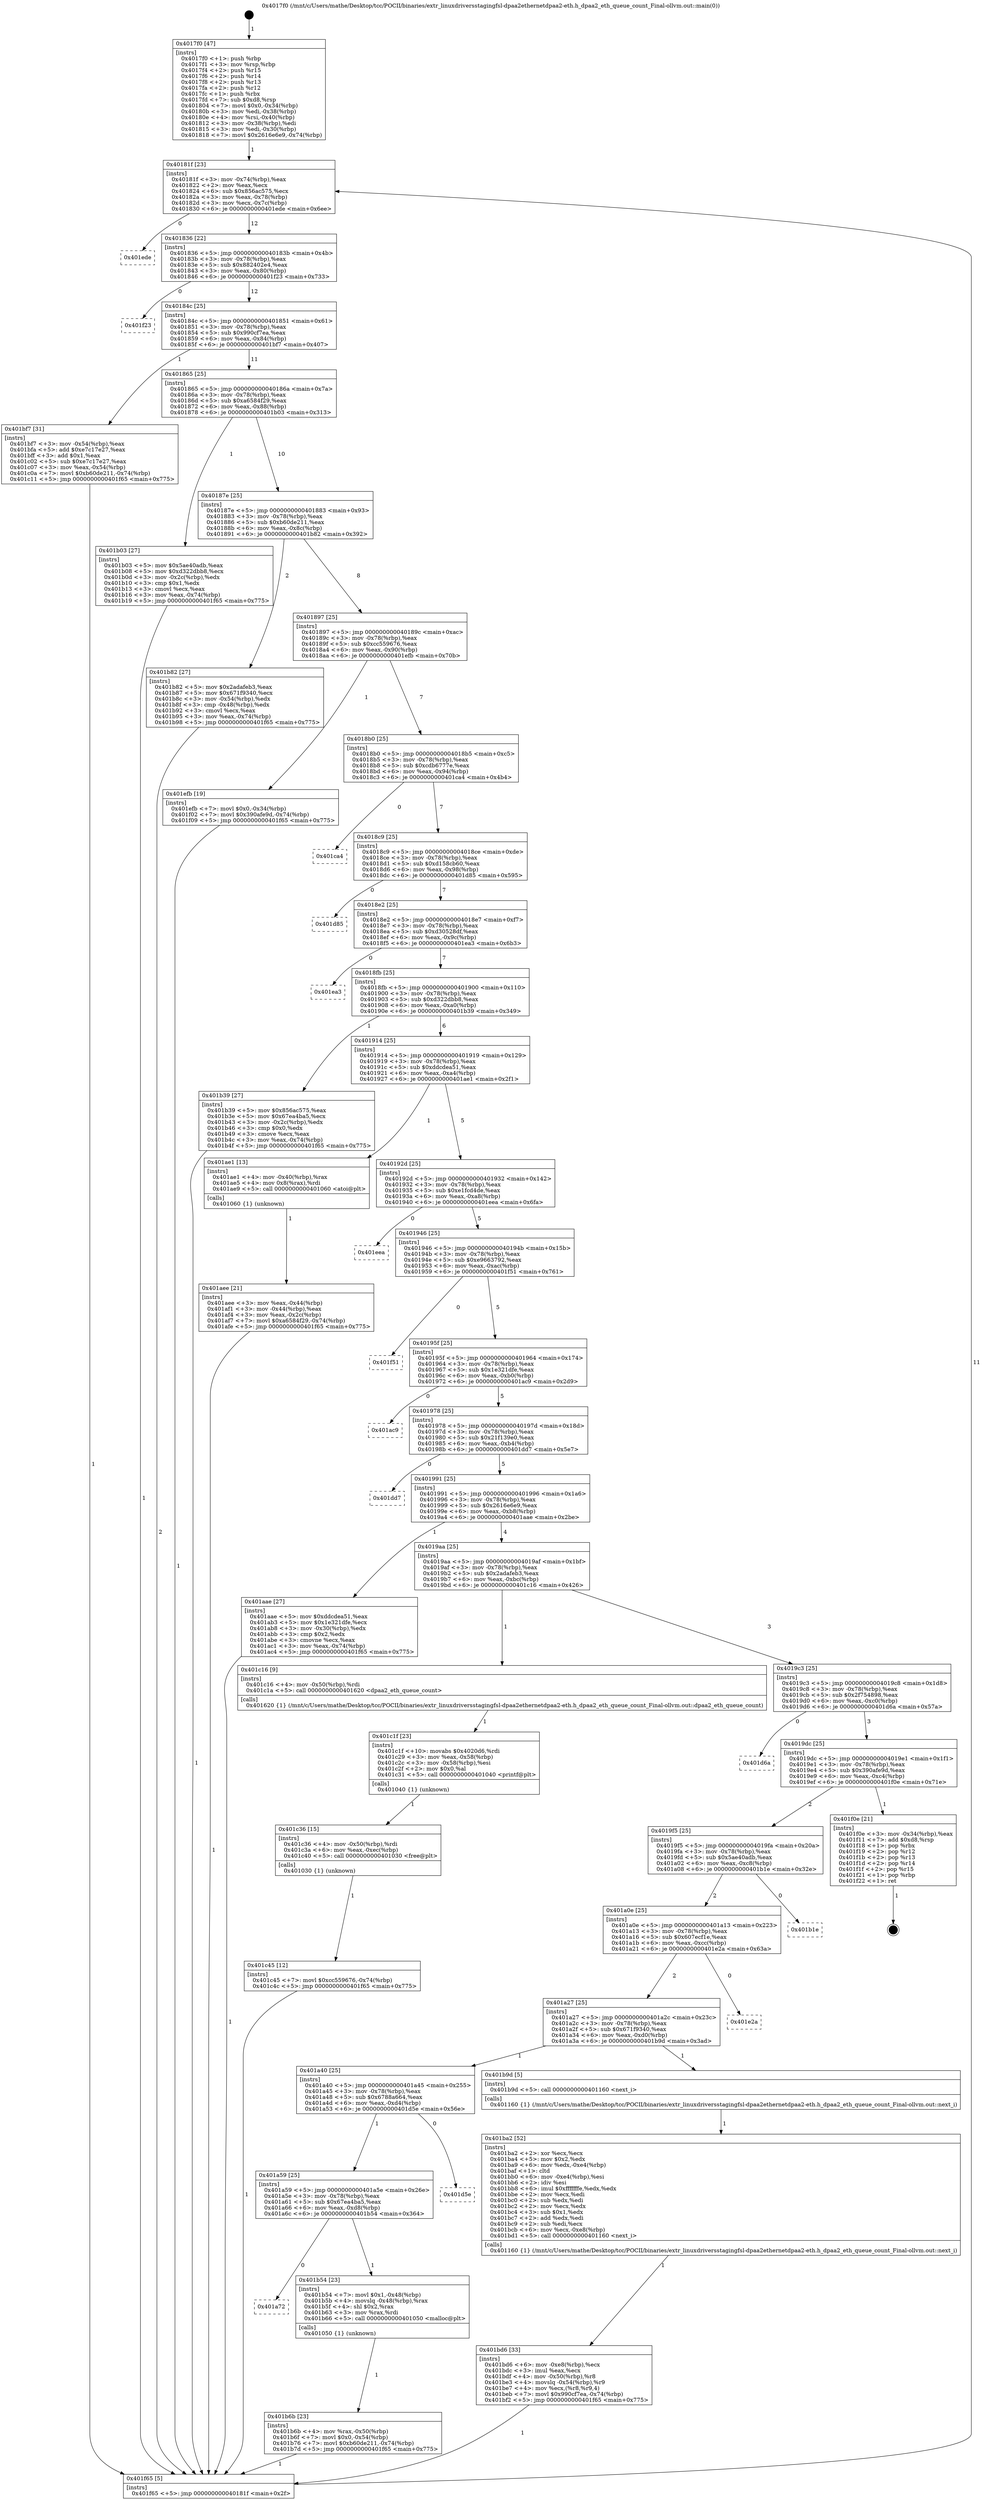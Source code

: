 digraph "0x4017f0" {
  label = "0x4017f0 (/mnt/c/Users/mathe/Desktop/tcc/POCII/binaries/extr_linuxdriversstagingfsl-dpaa2ethernetdpaa2-eth.h_dpaa2_eth_queue_count_Final-ollvm.out::main(0))"
  labelloc = "t"
  node[shape=record]

  Entry [label="",width=0.3,height=0.3,shape=circle,fillcolor=black,style=filled]
  "0x40181f" [label="{
     0x40181f [23]\l
     | [instrs]\l
     &nbsp;&nbsp;0x40181f \<+3\>: mov -0x74(%rbp),%eax\l
     &nbsp;&nbsp;0x401822 \<+2\>: mov %eax,%ecx\l
     &nbsp;&nbsp;0x401824 \<+6\>: sub $0x856ac575,%ecx\l
     &nbsp;&nbsp;0x40182a \<+3\>: mov %eax,-0x78(%rbp)\l
     &nbsp;&nbsp;0x40182d \<+3\>: mov %ecx,-0x7c(%rbp)\l
     &nbsp;&nbsp;0x401830 \<+6\>: je 0000000000401ede \<main+0x6ee\>\l
  }"]
  "0x401ede" [label="{
     0x401ede\l
  }", style=dashed]
  "0x401836" [label="{
     0x401836 [22]\l
     | [instrs]\l
     &nbsp;&nbsp;0x401836 \<+5\>: jmp 000000000040183b \<main+0x4b\>\l
     &nbsp;&nbsp;0x40183b \<+3\>: mov -0x78(%rbp),%eax\l
     &nbsp;&nbsp;0x40183e \<+5\>: sub $0x882402e4,%eax\l
     &nbsp;&nbsp;0x401843 \<+3\>: mov %eax,-0x80(%rbp)\l
     &nbsp;&nbsp;0x401846 \<+6\>: je 0000000000401f23 \<main+0x733\>\l
  }"]
  Exit [label="",width=0.3,height=0.3,shape=circle,fillcolor=black,style=filled,peripheries=2]
  "0x401f23" [label="{
     0x401f23\l
  }", style=dashed]
  "0x40184c" [label="{
     0x40184c [25]\l
     | [instrs]\l
     &nbsp;&nbsp;0x40184c \<+5\>: jmp 0000000000401851 \<main+0x61\>\l
     &nbsp;&nbsp;0x401851 \<+3\>: mov -0x78(%rbp),%eax\l
     &nbsp;&nbsp;0x401854 \<+5\>: sub $0x990cf7ea,%eax\l
     &nbsp;&nbsp;0x401859 \<+6\>: mov %eax,-0x84(%rbp)\l
     &nbsp;&nbsp;0x40185f \<+6\>: je 0000000000401bf7 \<main+0x407\>\l
  }"]
  "0x401c45" [label="{
     0x401c45 [12]\l
     | [instrs]\l
     &nbsp;&nbsp;0x401c45 \<+7\>: movl $0xcc559676,-0x74(%rbp)\l
     &nbsp;&nbsp;0x401c4c \<+5\>: jmp 0000000000401f65 \<main+0x775\>\l
  }"]
  "0x401bf7" [label="{
     0x401bf7 [31]\l
     | [instrs]\l
     &nbsp;&nbsp;0x401bf7 \<+3\>: mov -0x54(%rbp),%eax\l
     &nbsp;&nbsp;0x401bfa \<+5\>: add $0xe7c17e27,%eax\l
     &nbsp;&nbsp;0x401bff \<+3\>: add $0x1,%eax\l
     &nbsp;&nbsp;0x401c02 \<+5\>: sub $0xe7c17e27,%eax\l
     &nbsp;&nbsp;0x401c07 \<+3\>: mov %eax,-0x54(%rbp)\l
     &nbsp;&nbsp;0x401c0a \<+7\>: movl $0xb60de211,-0x74(%rbp)\l
     &nbsp;&nbsp;0x401c11 \<+5\>: jmp 0000000000401f65 \<main+0x775\>\l
  }"]
  "0x401865" [label="{
     0x401865 [25]\l
     | [instrs]\l
     &nbsp;&nbsp;0x401865 \<+5\>: jmp 000000000040186a \<main+0x7a\>\l
     &nbsp;&nbsp;0x40186a \<+3\>: mov -0x78(%rbp),%eax\l
     &nbsp;&nbsp;0x40186d \<+5\>: sub $0xa6584f29,%eax\l
     &nbsp;&nbsp;0x401872 \<+6\>: mov %eax,-0x88(%rbp)\l
     &nbsp;&nbsp;0x401878 \<+6\>: je 0000000000401b03 \<main+0x313\>\l
  }"]
  "0x401c36" [label="{
     0x401c36 [15]\l
     | [instrs]\l
     &nbsp;&nbsp;0x401c36 \<+4\>: mov -0x50(%rbp),%rdi\l
     &nbsp;&nbsp;0x401c3a \<+6\>: mov %eax,-0xec(%rbp)\l
     &nbsp;&nbsp;0x401c40 \<+5\>: call 0000000000401030 \<free@plt\>\l
     | [calls]\l
     &nbsp;&nbsp;0x401030 \{1\} (unknown)\l
  }"]
  "0x401b03" [label="{
     0x401b03 [27]\l
     | [instrs]\l
     &nbsp;&nbsp;0x401b03 \<+5\>: mov $0x5ae40adb,%eax\l
     &nbsp;&nbsp;0x401b08 \<+5\>: mov $0xd322dbb8,%ecx\l
     &nbsp;&nbsp;0x401b0d \<+3\>: mov -0x2c(%rbp),%edx\l
     &nbsp;&nbsp;0x401b10 \<+3\>: cmp $0x1,%edx\l
     &nbsp;&nbsp;0x401b13 \<+3\>: cmovl %ecx,%eax\l
     &nbsp;&nbsp;0x401b16 \<+3\>: mov %eax,-0x74(%rbp)\l
     &nbsp;&nbsp;0x401b19 \<+5\>: jmp 0000000000401f65 \<main+0x775\>\l
  }"]
  "0x40187e" [label="{
     0x40187e [25]\l
     | [instrs]\l
     &nbsp;&nbsp;0x40187e \<+5\>: jmp 0000000000401883 \<main+0x93\>\l
     &nbsp;&nbsp;0x401883 \<+3\>: mov -0x78(%rbp),%eax\l
     &nbsp;&nbsp;0x401886 \<+5\>: sub $0xb60de211,%eax\l
     &nbsp;&nbsp;0x40188b \<+6\>: mov %eax,-0x8c(%rbp)\l
     &nbsp;&nbsp;0x401891 \<+6\>: je 0000000000401b82 \<main+0x392\>\l
  }"]
  "0x401c1f" [label="{
     0x401c1f [23]\l
     | [instrs]\l
     &nbsp;&nbsp;0x401c1f \<+10\>: movabs $0x4020d6,%rdi\l
     &nbsp;&nbsp;0x401c29 \<+3\>: mov %eax,-0x58(%rbp)\l
     &nbsp;&nbsp;0x401c2c \<+3\>: mov -0x58(%rbp),%esi\l
     &nbsp;&nbsp;0x401c2f \<+2\>: mov $0x0,%al\l
     &nbsp;&nbsp;0x401c31 \<+5\>: call 0000000000401040 \<printf@plt\>\l
     | [calls]\l
     &nbsp;&nbsp;0x401040 \{1\} (unknown)\l
  }"]
  "0x401b82" [label="{
     0x401b82 [27]\l
     | [instrs]\l
     &nbsp;&nbsp;0x401b82 \<+5\>: mov $0x2adafeb3,%eax\l
     &nbsp;&nbsp;0x401b87 \<+5\>: mov $0x671f9340,%ecx\l
     &nbsp;&nbsp;0x401b8c \<+3\>: mov -0x54(%rbp),%edx\l
     &nbsp;&nbsp;0x401b8f \<+3\>: cmp -0x48(%rbp),%edx\l
     &nbsp;&nbsp;0x401b92 \<+3\>: cmovl %ecx,%eax\l
     &nbsp;&nbsp;0x401b95 \<+3\>: mov %eax,-0x74(%rbp)\l
     &nbsp;&nbsp;0x401b98 \<+5\>: jmp 0000000000401f65 \<main+0x775\>\l
  }"]
  "0x401897" [label="{
     0x401897 [25]\l
     | [instrs]\l
     &nbsp;&nbsp;0x401897 \<+5\>: jmp 000000000040189c \<main+0xac\>\l
     &nbsp;&nbsp;0x40189c \<+3\>: mov -0x78(%rbp),%eax\l
     &nbsp;&nbsp;0x40189f \<+5\>: sub $0xcc559676,%eax\l
     &nbsp;&nbsp;0x4018a4 \<+6\>: mov %eax,-0x90(%rbp)\l
     &nbsp;&nbsp;0x4018aa \<+6\>: je 0000000000401efb \<main+0x70b\>\l
  }"]
  "0x401bd6" [label="{
     0x401bd6 [33]\l
     | [instrs]\l
     &nbsp;&nbsp;0x401bd6 \<+6\>: mov -0xe8(%rbp),%ecx\l
     &nbsp;&nbsp;0x401bdc \<+3\>: imul %eax,%ecx\l
     &nbsp;&nbsp;0x401bdf \<+4\>: mov -0x50(%rbp),%r8\l
     &nbsp;&nbsp;0x401be3 \<+4\>: movslq -0x54(%rbp),%r9\l
     &nbsp;&nbsp;0x401be7 \<+4\>: mov %ecx,(%r8,%r9,4)\l
     &nbsp;&nbsp;0x401beb \<+7\>: movl $0x990cf7ea,-0x74(%rbp)\l
     &nbsp;&nbsp;0x401bf2 \<+5\>: jmp 0000000000401f65 \<main+0x775\>\l
  }"]
  "0x401efb" [label="{
     0x401efb [19]\l
     | [instrs]\l
     &nbsp;&nbsp;0x401efb \<+7\>: movl $0x0,-0x34(%rbp)\l
     &nbsp;&nbsp;0x401f02 \<+7\>: movl $0x390afe9d,-0x74(%rbp)\l
     &nbsp;&nbsp;0x401f09 \<+5\>: jmp 0000000000401f65 \<main+0x775\>\l
  }"]
  "0x4018b0" [label="{
     0x4018b0 [25]\l
     | [instrs]\l
     &nbsp;&nbsp;0x4018b0 \<+5\>: jmp 00000000004018b5 \<main+0xc5\>\l
     &nbsp;&nbsp;0x4018b5 \<+3\>: mov -0x78(%rbp),%eax\l
     &nbsp;&nbsp;0x4018b8 \<+5\>: sub $0xcdb6777e,%eax\l
     &nbsp;&nbsp;0x4018bd \<+6\>: mov %eax,-0x94(%rbp)\l
     &nbsp;&nbsp;0x4018c3 \<+6\>: je 0000000000401ca4 \<main+0x4b4\>\l
  }"]
  "0x401ba2" [label="{
     0x401ba2 [52]\l
     | [instrs]\l
     &nbsp;&nbsp;0x401ba2 \<+2\>: xor %ecx,%ecx\l
     &nbsp;&nbsp;0x401ba4 \<+5\>: mov $0x2,%edx\l
     &nbsp;&nbsp;0x401ba9 \<+6\>: mov %edx,-0xe4(%rbp)\l
     &nbsp;&nbsp;0x401baf \<+1\>: cltd\l
     &nbsp;&nbsp;0x401bb0 \<+6\>: mov -0xe4(%rbp),%esi\l
     &nbsp;&nbsp;0x401bb6 \<+2\>: idiv %esi\l
     &nbsp;&nbsp;0x401bb8 \<+6\>: imul $0xfffffffe,%edx,%edx\l
     &nbsp;&nbsp;0x401bbe \<+2\>: mov %ecx,%edi\l
     &nbsp;&nbsp;0x401bc0 \<+2\>: sub %edx,%edi\l
     &nbsp;&nbsp;0x401bc2 \<+2\>: mov %ecx,%edx\l
     &nbsp;&nbsp;0x401bc4 \<+3\>: sub $0x1,%edx\l
     &nbsp;&nbsp;0x401bc7 \<+2\>: add %edx,%edi\l
     &nbsp;&nbsp;0x401bc9 \<+2\>: sub %edi,%ecx\l
     &nbsp;&nbsp;0x401bcb \<+6\>: mov %ecx,-0xe8(%rbp)\l
     &nbsp;&nbsp;0x401bd1 \<+5\>: call 0000000000401160 \<next_i\>\l
     | [calls]\l
     &nbsp;&nbsp;0x401160 \{1\} (/mnt/c/Users/mathe/Desktop/tcc/POCII/binaries/extr_linuxdriversstagingfsl-dpaa2ethernetdpaa2-eth.h_dpaa2_eth_queue_count_Final-ollvm.out::next_i)\l
  }"]
  "0x401ca4" [label="{
     0x401ca4\l
  }", style=dashed]
  "0x4018c9" [label="{
     0x4018c9 [25]\l
     | [instrs]\l
     &nbsp;&nbsp;0x4018c9 \<+5\>: jmp 00000000004018ce \<main+0xde\>\l
     &nbsp;&nbsp;0x4018ce \<+3\>: mov -0x78(%rbp),%eax\l
     &nbsp;&nbsp;0x4018d1 \<+5\>: sub $0xd158cb60,%eax\l
     &nbsp;&nbsp;0x4018d6 \<+6\>: mov %eax,-0x98(%rbp)\l
     &nbsp;&nbsp;0x4018dc \<+6\>: je 0000000000401d85 \<main+0x595\>\l
  }"]
  "0x401b6b" [label="{
     0x401b6b [23]\l
     | [instrs]\l
     &nbsp;&nbsp;0x401b6b \<+4\>: mov %rax,-0x50(%rbp)\l
     &nbsp;&nbsp;0x401b6f \<+7\>: movl $0x0,-0x54(%rbp)\l
     &nbsp;&nbsp;0x401b76 \<+7\>: movl $0xb60de211,-0x74(%rbp)\l
     &nbsp;&nbsp;0x401b7d \<+5\>: jmp 0000000000401f65 \<main+0x775\>\l
  }"]
  "0x401d85" [label="{
     0x401d85\l
  }", style=dashed]
  "0x4018e2" [label="{
     0x4018e2 [25]\l
     | [instrs]\l
     &nbsp;&nbsp;0x4018e2 \<+5\>: jmp 00000000004018e7 \<main+0xf7\>\l
     &nbsp;&nbsp;0x4018e7 \<+3\>: mov -0x78(%rbp),%eax\l
     &nbsp;&nbsp;0x4018ea \<+5\>: sub $0xd30528df,%eax\l
     &nbsp;&nbsp;0x4018ef \<+6\>: mov %eax,-0x9c(%rbp)\l
     &nbsp;&nbsp;0x4018f5 \<+6\>: je 0000000000401ea3 \<main+0x6b3\>\l
  }"]
  "0x401a72" [label="{
     0x401a72\l
  }", style=dashed]
  "0x401ea3" [label="{
     0x401ea3\l
  }", style=dashed]
  "0x4018fb" [label="{
     0x4018fb [25]\l
     | [instrs]\l
     &nbsp;&nbsp;0x4018fb \<+5\>: jmp 0000000000401900 \<main+0x110\>\l
     &nbsp;&nbsp;0x401900 \<+3\>: mov -0x78(%rbp),%eax\l
     &nbsp;&nbsp;0x401903 \<+5\>: sub $0xd322dbb8,%eax\l
     &nbsp;&nbsp;0x401908 \<+6\>: mov %eax,-0xa0(%rbp)\l
     &nbsp;&nbsp;0x40190e \<+6\>: je 0000000000401b39 \<main+0x349\>\l
  }"]
  "0x401b54" [label="{
     0x401b54 [23]\l
     | [instrs]\l
     &nbsp;&nbsp;0x401b54 \<+7\>: movl $0x1,-0x48(%rbp)\l
     &nbsp;&nbsp;0x401b5b \<+4\>: movslq -0x48(%rbp),%rax\l
     &nbsp;&nbsp;0x401b5f \<+4\>: shl $0x2,%rax\l
     &nbsp;&nbsp;0x401b63 \<+3\>: mov %rax,%rdi\l
     &nbsp;&nbsp;0x401b66 \<+5\>: call 0000000000401050 \<malloc@plt\>\l
     | [calls]\l
     &nbsp;&nbsp;0x401050 \{1\} (unknown)\l
  }"]
  "0x401b39" [label="{
     0x401b39 [27]\l
     | [instrs]\l
     &nbsp;&nbsp;0x401b39 \<+5\>: mov $0x856ac575,%eax\l
     &nbsp;&nbsp;0x401b3e \<+5\>: mov $0x67ea4ba5,%ecx\l
     &nbsp;&nbsp;0x401b43 \<+3\>: mov -0x2c(%rbp),%edx\l
     &nbsp;&nbsp;0x401b46 \<+3\>: cmp $0x0,%edx\l
     &nbsp;&nbsp;0x401b49 \<+3\>: cmove %ecx,%eax\l
     &nbsp;&nbsp;0x401b4c \<+3\>: mov %eax,-0x74(%rbp)\l
     &nbsp;&nbsp;0x401b4f \<+5\>: jmp 0000000000401f65 \<main+0x775\>\l
  }"]
  "0x401914" [label="{
     0x401914 [25]\l
     | [instrs]\l
     &nbsp;&nbsp;0x401914 \<+5\>: jmp 0000000000401919 \<main+0x129\>\l
     &nbsp;&nbsp;0x401919 \<+3\>: mov -0x78(%rbp),%eax\l
     &nbsp;&nbsp;0x40191c \<+5\>: sub $0xddcdea51,%eax\l
     &nbsp;&nbsp;0x401921 \<+6\>: mov %eax,-0xa4(%rbp)\l
     &nbsp;&nbsp;0x401927 \<+6\>: je 0000000000401ae1 \<main+0x2f1\>\l
  }"]
  "0x401a59" [label="{
     0x401a59 [25]\l
     | [instrs]\l
     &nbsp;&nbsp;0x401a59 \<+5\>: jmp 0000000000401a5e \<main+0x26e\>\l
     &nbsp;&nbsp;0x401a5e \<+3\>: mov -0x78(%rbp),%eax\l
     &nbsp;&nbsp;0x401a61 \<+5\>: sub $0x67ea4ba5,%eax\l
     &nbsp;&nbsp;0x401a66 \<+6\>: mov %eax,-0xd8(%rbp)\l
     &nbsp;&nbsp;0x401a6c \<+6\>: je 0000000000401b54 \<main+0x364\>\l
  }"]
  "0x401ae1" [label="{
     0x401ae1 [13]\l
     | [instrs]\l
     &nbsp;&nbsp;0x401ae1 \<+4\>: mov -0x40(%rbp),%rax\l
     &nbsp;&nbsp;0x401ae5 \<+4\>: mov 0x8(%rax),%rdi\l
     &nbsp;&nbsp;0x401ae9 \<+5\>: call 0000000000401060 \<atoi@plt\>\l
     | [calls]\l
     &nbsp;&nbsp;0x401060 \{1\} (unknown)\l
  }"]
  "0x40192d" [label="{
     0x40192d [25]\l
     | [instrs]\l
     &nbsp;&nbsp;0x40192d \<+5\>: jmp 0000000000401932 \<main+0x142\>\l
     &nbsp;&nbsp;0x401932 \<+3\>: mov -0x78(%rbp),%eax\l
     &nbsp;&nbsp;0x401935 \<+5\>: sub $0xe1fcd4de,%eax\l
     &nbsp;&nbsp;0x40193a \<+6\>: mov %eax,-0xa8(%rbp)\l
     &nbsp;&nbsp;0x401940 \<+6\>: je 0000000000401eea \<main+0x6fa\>\l
  }"]
  "0x401d5e" [label="{
     0x401d5e\l
  }", style=dashed]
  "0x401eea" [label="{
     0x401eea\l
  }", style=dashed]
  "0x401946" [label="{
     0x401946 [25]\l
     | [instrs]\l
     &nbsp;&nbsp;0x401946 \<+5\>: jmp 000000000040194b \<main+0x15b\>\l
     &nbsp;&nbsp;0x40194b \<+3\>: mov -0x78(%rbp),%eax\l
     &nbsp;&nbsp;0x40194e \<+5\>: sub $0xe9663792,%eax\l
     &nbsp;&nbsp;0x401953 \<+6\>: mov %eax,-0xac(%rbp)\l
     &nbsp;&nbsp;0x401959 \<+6\>: je 0000000000401f51 \<main+0x761\>\l
  }"]
  "0x401a40" [label="{
     0x401a40 [25]\l
     | [instrs]\l
     &nbsp;&nbsp;0x401a40 \<+5\>: jmp 0000000000401a45 \<main+0x255\>\l
     &nbsp;&nbsp;0x401a45 \<+3\>: mov -0x78(%rbp),%eax\l
     &nbsp;&nbsp;0x401a48 \<+5\>: sub $0x6788a664,%eax\l
     &nbsp;&nbsp;0x401a4d \<+6\>: mov %eax,-0xd4(%rbp)\l
     &nbsp;&nbsp;0x401a53 \<+6\>: je 0000000000401d5e \<main+0x56e\>\l
  }"]
  "0x401f51" [label="{
     0x401f51\l
  }", style=dashed]
  "0x40195f" [label="{
     0x40195f [25]\l
     | [instrs]\l
     &nbsp;&nbsp;0x40195f \<+5\>: jmp 0000000000401964 \<main+0x174\>\l
     &nbsp;&nbsp;0x401964 \<+3\>: mov -0x78(%rbp),%eax\l
     &nbsp;&nbsp;0x401967 \<+5\>: sub $0x1e321dfe,%eax\l
     &nbsp;&nbsp;0x40196c \<+6\>: mov %eax,-0xb0(%rbp)\l
     &nbsp;&nbsp;0x401972 \<+6\>: je 0000000000401ac9 \<main+0x2d9\>\l
  }"]
  "0x401b9d" [label="{
     0x401b9d [5]\l
     | [instrs]\l
     &nbsp;&nbsp;0x401b9d \<+5\>: call 0000000000401160 \<next_i\>\l
     | [calls]\l
     &nbsp;&nbsp;0x401160 \{1\} (/mnt/c/Users/mathe/Desktop/tcc/POCII/binaries/extr_linuxdriversstagingfsl-dpaa2ethernetdpaa2-eth.h_dpaa2_eth_queue_count_Final-ollvm.out::next_i)\l
  }"]
  "0x401ac9" [label="{
     0x401ac9\l
  }", style=dashed]
  "0x401978" [label="{
     0x401978 [25]\l
     | [instrs]\l
     &nbsp;&nbsp;0x401978 \<+5\>: jmp 000000000040197d \<main+0x18d\>\l
     &nbsp;&nbsp;0x40197d \<+3\>: mov -0x78(%rbp),%eax\l
     &nbsp;&nbsp;0x401980 \<+5\>: sub $0x21f139e0,%eax\l
     &nbsp;&nbsp;0x401985 \<+6\>: mov %eax,-0xb4(%rbp)\l
     &nbsp;&nbsp;0x40198b \<+6\>: je 0000000000401dd7 \<main+0x5e7\>\l
  }"]
  "0x401a27" [label="{
     0x401a27 [25]\l
     | [instrs]\l
     &nbsp;&nbsp;0x401a27 \<+5\>: jmp 0000000000401a2c \<main+0x23c\>\l
     &nbsp;&nbsp;0x401a2c \<+3\>: mov -0x78(%rbp),%eax\l
     &nbsp;&nbsp;0x401a2f \<+5\>: sub $0x671f9340,%eax\l
     &nbsp;&nbsp;0x401a34 \<+6\>: mov %eax,-0xd0(%rbp)\l
     &nbsp;&nbsp;0x401a3a \<+6\>: je 0000000000401b9d \<main+0x3ad\>\l
  }"]
  "0x401dd7" [label="{
     0x401dd7\l
  }", style=dashed]
  "0x401991" [label="{
     0x401991 [25]\l
     | [instrs]\l
     &nbsp;&nbsp;0x401991 \<+5\>: jmp 0000000000401996 \<main+0x1a6\>\l
     &nbsp;&nbsp;0x401996 \<+3\>: mov -0x78(%rbp),%eax\l
     &nbsp;&nbsp;0x401999 \<+5\>: sub $0x2616e6e9,%eax\l
     &nbsp;&nbsp;0x40199e \<+6\>: mov %eax,-0xb8(%rbp)\l
     &nbsp;&nbsp;0x4019a4 \<+6\>: je 0000000000401aae \<main+0x2be\>\l
  }"]
  "0x401e2a" [label="{
     0x401e2a\l
  }", style=dashed]
  "0x401aae" [label="{
     0x401aae [27]\l
     | [instrs]\l
     &nbsp;&nbsp;0x401aae \<+5\>: mov $0xddcdea51,%eax\l
     &nbsp;&nbsp;0x401ab3 \<+5\>: mov $0x1e321dfe,%ecx\l
     &nbsp;&nbsp;0x401ab8 \<+3\>: mov -0x30(%rbp),%edx\l
     &nbsp;&nbsp;0x401abb \<+3\>: cmp $0x2,%edx\l
     &nbsp;&nbsp;0x401abe \<+3\>: cmovne %ecx,%eax\l
     &nbsp;&nbsp;0x401ac1 \<+3\>: mov %eax,-0x74(%rbp)\l
     &nbsp;&nbsp;0x401ac4 \<+5\>: jmp 0000000000401f65 \<main+0x775\>\l
  }"]
  "0x4019aa" [label="{
     0x4019aa [25]\l
     | [instrs]\l
     &nbsp;&nbsp;0x4019aa \<+5\>: jmp 00000000004019af \<main+0x1bf\>\l
     &nbsp;&nbsp;0x4019af \<+3\>: mov -0x78(%rbp),%eax\l
     &nbsp;&nbsp;0x4019b2 \<+5\>: sub $0x2adafeb3,%eax\l
     &nbsp;&nbsp;0x4019b7 \<+6\>: mov %eax,-0xbc(%rbp)\l
     &nbsp;&nbsp;0x4019bd \<+6\>: je 0000000000401c16 \<main+0x426\>\l
  }"]
  "0x401f65" [label="{
     0x401f65 [5]\l
     | [instrs]\l
     &nbsp;&nbsp;0x401f65 \<+5\>: jmp 000000000040181f \<main+0x2f\>\l
  }"]
  "0x4017f0" [label="{
     0x4017f0 [47]\l
     | [instrs]\l
     &nbsp;&nbsp;0x4017f0 \<+1\>: push %rbp\l
     &nbsp;&nbsp;0x4017f1 \<+3\>: mov %rsp,%rbp\l
     &nbsp;&nbsp;0x4017f4 \<+2\>: push %r15\l
     &nbsp;&nbsp;0x4017f6 \<+2\>: push %r14\l
     &nbsp;&nbsp;0x4017f8 \<+2\>: push %r13\l
     &nbsp;&nbsp;0x4017fa \<+2\>: push %r12\l
     &nbsp;&nbsp;0x4017fc \<+1\>: push %rbx\l
     &nbsp;&nbsp;0x4017fd \<+7\>: sub $0xd8,%rsp\l
     &nbsp;&nbsp;0x401804 \<+7\>: movl $0x0,-0x34(%rbp)\l
     &nbsp;&nbsp;0x40180b \<+3\>: mov %edi,-0x38(%rbp)\l
     &nbsp;&nbsp;0x40180e \<+4\>: mov %rsi,-0x40(%rbp)\l
     &nbsp;&nbsp;0x401812 \<+3\>: mov -0x38(%rbp),%edi\l
     &nbsp;&nbsp;0x401815 \<+3\>: mov %edi,-0x30(%rbp)\l
     &nbsp;&nbsp;0x401818 \<+7\>: movl $0x2616e6e9,-0x74(%rbp)\l
  }"]
  "0x401aee" [label="{
     0x401aee [21]\l
     | [instrs]\l
     &nbsp;&nbsp;0x401aee \<+3\>: mov %eax,-0x44(%rbp)\l
     &nbsp;&nbsp;0x401af1 \<+3\>: mov -0x44(%rbp),%eax\l
     &nbsp;&nbsp;0x401af4 \<+3\>: mov %eax,-0x2c(%rbp)\l
     &nbsp;&nbsp;0x401af7 \<+7\>: movl $0xa6584f29,-0x74(%rbp)\l
     &nbsp;&nbsp;0x401afe \<+5\>: jmp 0000000000401f65 \<main+0x775\>\l
  }"]
  "0x401a0e" [label="{
     0x401a0e [25]\l
     | [instrs]\l
     &nbsp;&nbsp;0x401a0e \<+5\>: jmp 0000000000401a13 \<main+0x223\>\l
     &nbsp;&nbsp;0x401a13 \<+3\>: mov -0x78(%rbp),%eax\l
     &nbsp;&nbsp;0x401a16 \<+5\>: sub $0x607ecf1e,%eax\l
     &nbsp;&nbsp;0x401a1b \<+6\>: mov %eax,-0xcc(%rbp)\l
     &nbsp;&nbsp;0x401a21 \<+6\>: je 0000000000401e2a \<main+0x63a\>\l
  }"]
  "0x401c16" [label="{
     0x401c16 [9]\l
     | [instrs]\l
     &nbsp;&nbsp;0x401c16 \<+4\>: mov -0x50(%rbp),%rdi\l
     &nbsp;&nbsp;0x401c1a \<+5\>: call 0000000000401620 \<dpaa2_eth_queue_count\>\l
     | [calls]\l
     &nbsp;&nbsp;0x401620 \{1\} (/mnt/c/Users/mathe/Desktop/tcc/POCII/binaries/extr_linuxdriversstagingfsl-dpaa2ethernetdpaa2-eth.h_dpaa2_eth_queue_count_Final-ollvm.out::dpaa2_eth_queue_count)\l
  }"]
  "0x4019c3" [label="{
     0x4019c3 [25]\l
     | [instrs]\l
     &nbsp;&nbsp;0x4019c3 \<+5\>: jmp 00000000004019c8 \<main+0x1d8\>\l
     &nbsp;&nbsp;0x4019c8 \<+3\>: mov -0x78(%rbp),%eax\l
     &nbsp;&nbsp;0x4019cb \<+5\>: sub $0x2f754898,%eax\l
     &nbsp;&nbsp;0x4019d0 \<+6\>: mov %eax,-0xc0(%rbp)\l
     &nbsp;&nbsp;0x4019d6 \<+6\>: je 0000000000401d6a \<main+0x57a\>\l
  }"]
  "0x401b1e" [label="{
     0x401b1e\l
  }", style=dashed]
  "0x401d6a" [label="{
     0x401d6a\l
  }", style=dashed]
  "0x4019dc" [label="{
     0x4019dc [25]\l
     | [instrs]\l
     &nbsp;&nbsp;0x4019dc \<+5\>: jmp 00000000004019e1 \<main+0x1f1\>\l
     &nbsp;&nbsp;0x4019e1 \<+3\>: mov -0x78(%rbp),%eax\l
     &nbsp;&nbsp;0x4019e4 \<+5\>: sub $0x390afe9d,%eax\l
     &nbsp;&nbsp;0x4019e9 \<+6\>: mov %eax,-0xc4(%rbp)\l
     &nbsp;&nbsp;0x4019ef \<+6\>: je 0000000000401f0e \<main+0x71e\>\l
  }"]
  "0x4019f5" [label="{
     0x4019f5 [25]\l
     | [instrs]\l
     &nbsp;&nbsp;0x4019f5 \<+5\>: jmp 00000000004019fa \<main+0x20a\>\l
     &nbsp;&nbsp;0x4019fa \<+3\>: mov -0x78(%rbp),%eax\l
     &nbsp;&nbsp;0x4019fd \<+5\>: sub $0x5ae40adb,%eax\l
     &nbsp;&nbsp;0x401a02 \<+6\>: mov %eax,-0xc8(%rbp)\l
     &nbsp;&nbsp;0x401a08 \<+6\>: je 0000000000401b1e \<main+0x32e\>\l
  }"]
  "0x401f0e" [label="{
     0x401f0e [21]\l
     | [instrs]\l
     &nbsp;&nbsp;0x401f0e \<+3\>: mov -0x34(%rbp),%eax\l
     &nbsp;&nbsp;0x401f11 \<+7\>: add $0xd8,%rsp\l
     &nbsp;&nbsp;0x401f18 \<+1\>: pop %rbx\l
     &nbsp;&nbsp;0x401f19 \<+2\>: pop %r12\l
     &nbsp;&nbsp;0x401f1b \<+2\>: pop %r13\l
     &nbsp;&nbsp;0x401f1d \<+2\>: pop %r14\l
     &nbsp;&nbsp;0x401f1f \<+2\>: pop %r15\l
     &nbsp;&nbsp;0x401f21 \<+1\>: pop %rbp\l
     &nbsp;&nbsp;0x401f22 \<+1\>: ret\l
  }"]
  Entry -> "0x4017f0" [label=" 1"]
  "0x40181f" -> "0x401ede" [label=" 0"]
  "0x40181f" -> "0x401836" [label=" 12"]
  "0x401f0e" -> Exit [label=" 1"]
  "0x401836" -> "0x401f23" [label=" 0"]
  "0x401836" -> "0x40184c" [label=" 12"]
  "0x401efb" -> "0x401f65" [label=" 1"]
  "0x40184c" -> "0x401bf7" [label=" 1"]
  "0x40184c" -> "0x401865" [label=" 11"]
  "0x401c45" -> "0x401f65" [label=" 1"]
  "0x401865" -> "0x401b03" [label=" 1"]
  "0x401865" -> "0x40187e" [label=" 10"]
  "0x401c36" -> "0x401c45" [label=" 1"]
  "0x40187e" -> "0x401b82" [label=" 2"]
  "0x40187e" -> "0x401897" [label=" 8"]
  "0x401c1f" -> "0x401c36" [label=" 1"]
  "0x401897" -> "0x401efb" [label=" 1"]
  "0x401897" -> "0x4018b0" [label=" 7"]
  "0x401c16" -> "0x401c1f" [label=" 1"]
  "0x4018b0" -> "0x401ca4" [label=" 0"]
  "0x4018b0" -> "0x4018c9" [label=" 7"]
  "0x401bf7" -> "0x401f65" [label=" 1"]
  "0x4018c9" -> "0x401d85" [label=" 0"]
  "0x4018c9" -> "0x4018e2" [label=" 7"]
  "0x401bd6" -> "0x401f65" [label=" 1"]
  "0x4018e2" -> "0x401ea3" [label=" 0"]
  "0x4018e2" -> "0x4018fb" [label=" 7"]
  "0x401ba2" -> "0x401bd6" [label=" 1"]
  "0x4018fb" -> "0x401b39" [label=" 1"]
  "0x4018fb" -> "0x401914" [label=" 6"]
  "0x401b9d" -> "0x401ba2" [label=" 1"]
  "0x401914" -> "0x401ae1" [label=" 1"]
  "0x401914" -> "0x40192d" [label=" 5"]
  "0x401b6b" -> "0x401f65" [label=" 1"]
  "0x40192d" -> "0x401eea" [label=" 0"]
  "0x40192d" -> "0x401946" [label=" 5"]
  "0x401b54" -> "0x401b6b" [label=" 1"]
  "0x401946" -> "0x401f51" [label=" 0"]
  "0x401946" -> "0x40195f" [label=" 5"]
  "0x401a59" -> "0x401b54" [label=" 1"]
  "0x40195f" -> "0x401ac9" [label=" 0"]
  "0x40195f" -> "0x401978" [label=" 5"]
  "0x401b82" -> "0x401f65" [label=" 2"]
  "0x401978" -> "0x401dd7" [label=" 0"]
  "0x401978" -> "0x401991" [label=" 5"]
  "0x401a40" -> "0x401d5e" [label=" 0"]
  "0x401991" -> "0x401aae" [label=" 1"]
  "0x401991" -> "0x4019aa" [label=" 4"]
  "0x401aae" -> "0x401f65" [label=" 1"]
  "0x4017f0" -> "0x40181f" [label=" 1"]
  "0x401f65" -> "0x40181f" [label=" 11"]
  "0x401ae1" -> "0x401aee" [label=" 1"]
  "0x401aee" -> "0x401f65" [label=" 1"]
  "0x401b03" -> "0x401f65" [label=" 1"]
  "0x401b39" -> "0x401f65" [label=" 1"]
  "0x401a59" -> "0x401a72" [label=" 0"]
  "0x4019aa" -> "0x401c16" [label=" 1"]
  "0x4019aa" -> "0x4019c3" [label=" 3"]
  "0x401a27" -> "0x401b9d" [label=" 1"]
  "0x4019c3" -> "0x401d6a" [label=" 0"]
  "0x4019c3" -> "0x4019dc" [label=" 3"]
  "0x401a40" -> "0x401a59" [label=" 1"]
  "0x4019dc" -> "0x401f0e" [label=" 1"]
  "0x4019dc" -> "0x4019f5" [label=" 2"]
  "0x401a0e" -> "0x401a27" [label=" 2"]
  "0x4019f5" -> "0x401b1e" [label=" 0"]
  "0x4019f5" -> "0x401a0e" [label=" 2"]
  "0x401a27" -> "0x401a40" [label=" 1"]
  "0x401a0e" -> "0x401e2a" [label=" 0"]
}
